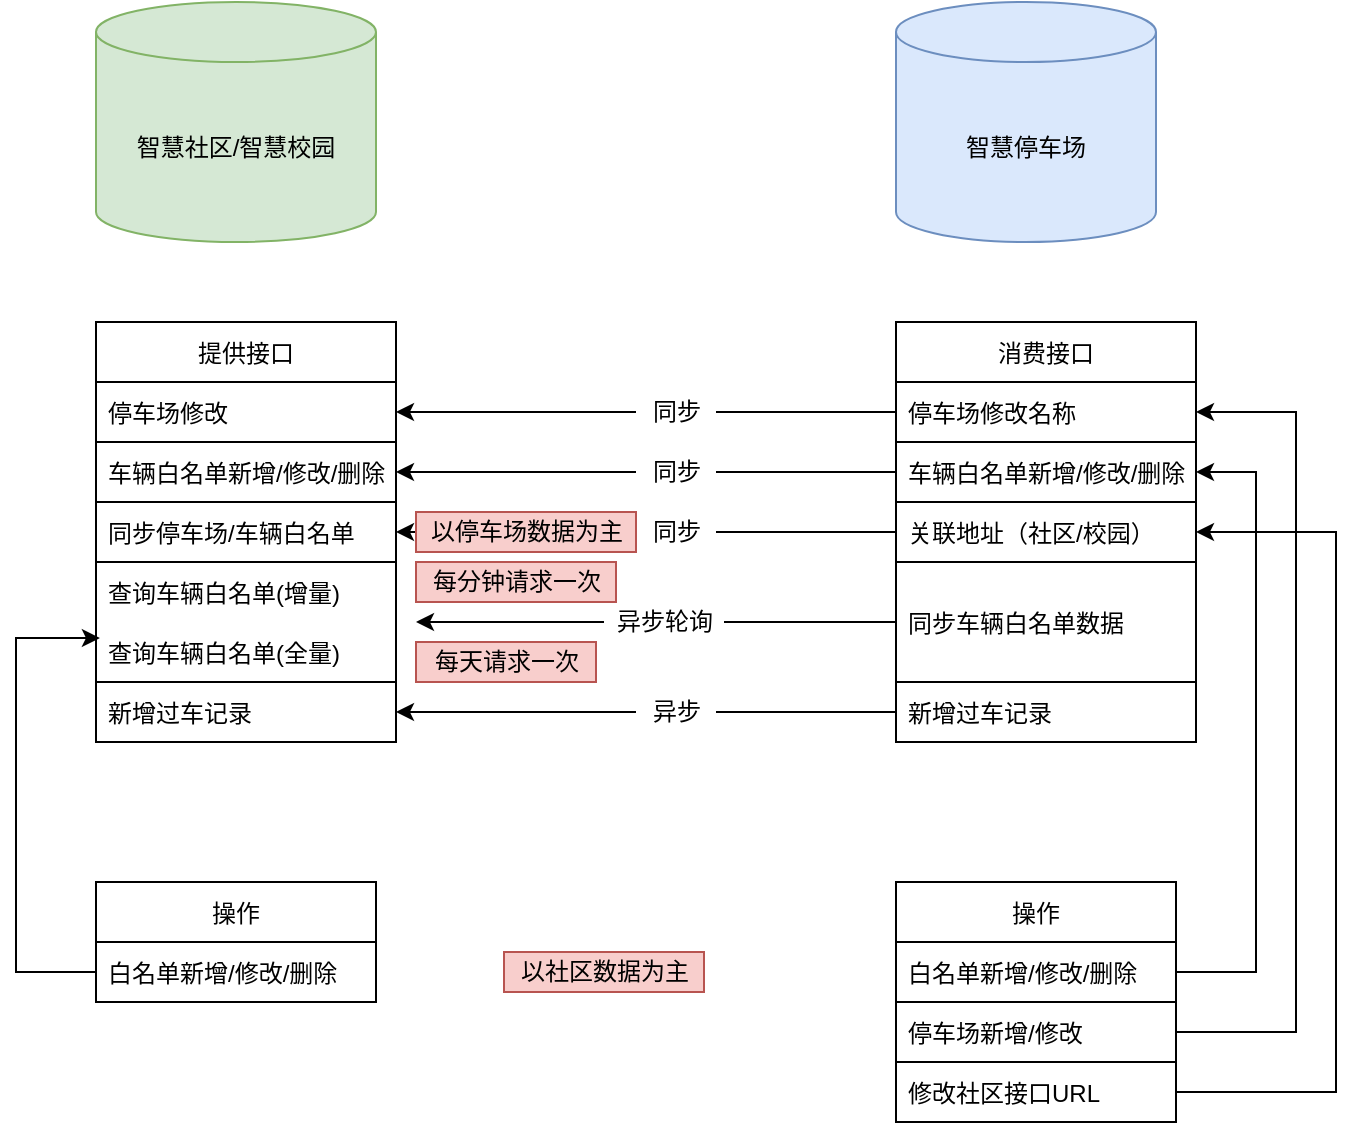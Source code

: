 <mxfile version="16.2.4" type="github">
  <diagram id="dkBk7fBYtChry3igKEyx" name="Page-1">
    <mxGraphModel dx="1422" dy="800" grid="1" gridSize="10" guides="1" tooltips="1" connect="1" arrows="1" fold="1" page="1" pageScale="1" pageWidth="827" pageHeight="1169" math="0" shadow="0">
      <root>
        <mxCell id="0" />
        <mxCell id="1" parent="0" />
        <mxCell id="d-ATXAiqCZRwMQbicWxe-3" value="智慧社区/智慧校园" style="shape=cylinder3;whiteSpace=wrap;html=1;boundedLbl=1;backgroundOutline=1;size=15;fillColor=#d5e8d4;strokeColor=#82b366;" parent="1" vertex="1">
          <mxGeometry x="160" y="200" width="140" height="120" as="geometry" />
        </mxCell>
        <mxCell id="d-ATXAiqCZRwMQbicWxe-4" value="智慧停车场" style="shape=cylinder3;whiteSpace=wrap;html=1;boundedLbl=1;backgroundOutline=1;size=15;fillColor=#dae8fc;strokeColor=#6c8ebf;" parent="1" vertex="1">
          <mxGeometry x="560" y="200" width="130" height="120" as="geometry" />
        </mxCell>
        <mxCell id="d-ATXAiqCZRwMQbicWxe-7" value="提供接口" style="swimlane;fontStyle=0;childLayout=stackLayout;horizontal=1;startSize=30;horizontalStack=0;resizeParent=1;resizeParentMax=0;resizeLast=0;collapsible=1;marginBottom=0;" parent="1" vertex="1">
          <mxGeometry x="160" y="360" width="150" height="210" as="geometry">
            <mxRectangle x="160" y="360" width="80" height="30" as="alternateBounds" />
          </mxGeometry>
        </mxCell>
        <mxCell id="d-ATXAiqCZRwMQbicWxe-8" value="停车场修改" style="text;strokeColor=default;fillColor=none;align=left;verticalAlign=middle;spacingLeft=4;spacingRight=4;overflow=hidden;points=[[0,0.5],[1,0.5]];portConstraint=eastwest;rotatable=0;" parent="d-ATXAiqCZRwMQbicWxe-7" vertex="1">
          <mxGeometry y="30" width="150" height="30" as="geometry" />
        </mxCell>
        <mxCell id="d-ATXAiqCZRwMQbicWxe-9" value="车辆白名单新增/修改/删除" style="text;strokeColor=default;fillColor=none;align=left;verticalAlign=middle;spacingLeft=4;spacingRight=4;overflow=hidden;points=[[0,0.5],[1,0.5]];portConstraint=eastwest;rotatable=0;" parent="d-ATXAiqCZRwMQbicWxe-7" vertex="1">
          <mxGeometry y="60" width="150" height="30" as="geometry" />
        </mxCell>
        <mxCell id="d-ATXAiqCZRwMQbicWxe-10" value="同步停车场/车辆白名单" style="text;strokeColor=none;fillColor=none;align=left;verticalAlign=middle;spacingLeft=4;spacingRight=4;overflow=hidden;points=[[0,0.5],[1,0.5]];portConstraint=eastwest;rotatable=0;" parent="d-ATXAiqCZRwMQbicWxe-7" vertex="1">
          <mxGeometry y="90" width="150" height="30" as="geometry" />
        </mxCell>
        <mxCell id="d-ATXAiqCZRwMQbicWxe-41" value="" style="group;strokeColor=default;" parent="d-ATXAiqCZRwMQbicWxe-7" vertex="1" connectable="0">
          <mxGeometry y="120" width="150" height="60" as="geometry" />
        </mxCell>
        <mxCell id="d-ATXAiqCZRwMQbicWxe-36" value="查询车辆白名单(增量)" style="text;strokeColor=none;fillColor=none;align=left;verticalAlign=middle;spacingLeft=4;spacingRight=4;overflow=hidden;points=[[0,0.5],[1,0.5]];portConstraint=eastwest;rotatable=0;" parent="d-ATXAiqCZRwMQbicWxe-41" vertex="1">
          <mxGeometry width="150" height="30" as="geometry" />
        </mxCell>
        <mxCell id="d-ATXAiqCZRwMQbicWxe-37" value="查询车辆白名单(全量)" style="text;strokeColor=none;fillColor=none;align=left;verticalAlign=middle;spacingLeft=4;spacingRight=4;overflow=hidden;points=[[0,0.5],[1,0.5]];portConstraint=eastwest;rotatable=0;" parent="d-ATXAiqCZRwMQbicWxe-41" vertex="1">
          <mxGeometry y="30" width="150" height="30" as="geometry" />
        </mxCell>
        <mxCell id="d-ATXAiqCZRwMQbicWxe-58" value="新增过车记录" style="text;strokeColor=none;fillColor=none;align=left;verticalAlign=middle;spacingLeft=4;spacingRight=4;overflow=hidden;points=[[0,0.5],[1,0.5]];portConstraint=eastwest;rotatable=0;" parent="d-ATXAiqCZRwMQbicWxe-7" vertex="1">
          <mxGeometry y="180" width="150" height="30" as="geometry" />
        </mxCell>
        <mxCell id="d-ATXAiqCZRwMQbicWxe-11" value="消费接口" style="swimlane;fontStyle=0;childLayout=stackLayout;horizontal=1;startSize=30;horizontalStack=0;resizeParent=1;resizeParentMax=0;resizeLast=0;collapsible=1;marginBottom=0;" parent="1" vertex="1">
          <mxGeometry x="560" y="360" width="150" height="210" as="geometry">
            <mxRectangle x="560" y="360" width="80" height="30" as="alternateBounds" />
          </mxGeometry>
        </mxCell>
        <mxCell id="d-ATXAiqCZRwMQbicWxe-12" value="停车场修改名称" style="text;strokeColor=default;fillColor=none;align=left;verticalAlign=middle;spacingLeft=4;spacingRight=4;overflow=hidden;points=[[0,0.5],[1,0.5]];portConstraint=eastwest;rotatable=0;" parent="d-ATXAiqCZRwMQbicWxe-11" vertex="1">
          <mxGeometry y="30" width="150" height="30" as="geometry" />
        </mxCell>
        <mxCell id="d-ATXAiqCZRwMQbicWxe-13" value="车辆白名单新增/修改/删除" style="text;strokeColor=default;fillColor=none;align=left;verticalAlign=middle;spacingLeft=4;spacingRight=4;overflow=hidden;points=[[0,0.5],[1,0.5]];portConstraint=eastwest;rotatable=0;" parent="d-ATXAiqCZRwMQbicWxe-11" vertex="1">
          <mxGeometry y="60" width="150" height="30" as="geometry" />
        </mxCell>
        <mxCell id="d-ATXAiqCZRwMQbicWxe-14" value="关联地址（社区/校园）" style="text;strokeColor=default;fillColor=none;align=left;verticalAlign=middle;spacingLeft=4;spacingRight=4;overflow=hidden;points=[[0,0.5],[1,0.5]];portConstraint=eastwest;rotatable=0;labelBackgroundColor=none;" parent="d-ATXAiqCZRwMQbicWxe-11" vertex="1">
          <mxGeometry y="90" width="150" height="30" as="geometry" />
        </mxCell>
        <mxCell id="d-ATXAiqCZRwMQbicWxe-38" value="同步车辆白名单数据" style="text;strokeColor=default;fillColor=none;align=left;verticalAlign=middle;spacingLeft=4;spacingRight=4;overflow=hidden;points=[[0,0.5],[1,0.5]];portConstraint=eastwest;rotatable=0;" parent="d-ATXAiqCZRwMQbicWxe-11" vertex="1">
          <mxGeometry y="120" width="150" height="60" as="geometry" />
        </mxCell>
        <mxCell id="d-ATXAiqCZRwMQbicWxe-59" value="新增过车记录" style="text;strokeColor=default;fillColor=none;align=left;verticalAlign=middle;spacingLeft=4;spacingRight=4;overflow=hidden;points=[[0,0.5],[1,0.5]];portConstraint=eastwest;rotatable=0;labelBackgroundColor=none;" parent="d-ATXAiqCZRwMQbicWxe-11" vertex="1">
          <mxGeometry y="180" width="150" height="30" as="geometry" />
        </mxCell>
        <mxCell id="d-ATXAiqCZRwMQbicWxe-16" style="edgeStyle=orthogonalEdgeStyle;rounded=0;orthogonalLoop=1;jettySize=auto;html=1;exitX=0;exitY=0.5;exitDx=0;exitDy=0;startArrow=none;" parent="1" source="d-ATXAiqCZRwMQbicWxe-20" target="d-ATXAiqCZRwMQbicWxe-8" edge="1">
          <mxGeometry relative="1" as="geometry" />
        </mxCell>
        <mxCell id="d-ATXAiqCZRwMQbicWxe-17" style="edgeStyle=orthogonalEdgeStyle;rounded=0;orthogonalLoop=1;jettySize=auto;html=1;exitX=0;exitY=0.5;exitDx=0;exitDy=0;startArrow=none;" parent="1" source="d-ATXAiqCZRwMQbicWxe-21" target="d-ATXAiqCZRwMQbicWxe-9" edge="1">
          <mxGeometry relative="1" as="geometry" />
        </mxCell>
        <mxCell id="d-ATXAiqCZRwMQbicWxe-19" style="edgeStyle=orthogonalEdgeStyle;rounded=0;orthogonalLoop=1;jettySize=auto;html=1;exitX=0;exitY=0.5;exitDx=0;exitDy=0;entryX=1;entryY=0.5;entryDx=0;entryDy=0;startArrow=none;" parent="1" source="d-ATXAiqCZRwMQbicWxe-64" target="d-ATXAiqCZRwMQbicWxe-10" edge="1">
          <mxGeometry relative="1" as="geometry" />
        </mxCell>
        <mxCell id="d-ATXAiqCZRwMQbicWxe-21" value="同步" style="text;html=1;align=center;verticalAlign=middle;resizable=0;points=[];autosize=1;strokeColor=none;fillColor=none;" parent="1" vertex="1">
          <mxGeometry x="430" y="425" width="40" height="20" as="geometry" />
        </mxCell>
        <mxCell id="d-ATXAiqCZRwMQbicWxe-22" value="" style="edgeStyle=orthogonalEdgeStyle;rounded=0;orthogonalLoop=1;jettySize=auto;html=1;exitX=0;exitY=0.5;exitDx=0;exitDy=0;endArrow=none;" parent="1" source="d-ATXAiqCZRwMQbicWxe-13" target="d-ATXAiqCZRwMQbicWxe-21" edge="1">
          <mxGeometry relative="1" as="geometry">
            <mxPoint x="560" y="435" as="sourcePoint" />
            <mxPoint x="330" y="435" as="targetPoint" />
          </mxGeometry>
        </mxCell>
        <mxCell id="d-ATXAiqCZRwMQbicWxe-20" value="同步" style="text;html=1;align=center;verticalAlign=middle;resizable=0;points=[];autosize=1;strokeColor=none;fillColor=none;" parent="1" vertex="1">
          <mxGeometry x="430" y="395" width="40" height="20" as="geometry" />
        </mxCell>
        <mxCell id="d-ATXAiqCZRwMQbicWxe-23" value="" style="edgeStyle=orthogonalEdgeStyle;rounded=0;orthogonalLoop=1;jettySize=auto;html=1;exitX=0;exitY=0.5;exitDx=0;exitDy=0;endArrow=none;" parent="1" source="d-ATXAiqCZRwMQbicWxe-12" target="d-ATXAiqCZRwMQbicWxe-20" edge="1">
          <mxGeometry relative="1" as="geometry">
            <mxPoint x="560" y="405" as="sourcePoint" />
            <mxPoint x="330" y="405" as="targetPoint" />
          </mxGeometry>
        </mxCell>
        <mxCell id="d-ATXAiqCZRwMQbicWxe-24" value="同步" style="text;html=1;align=center;verticalAlign=middle;resizable=0;points=[];autosize=1;strokeColor=none;fillColor=none;" parent="1" vertex="1">
          <mxGeometry x="430" y="455" width="40" height="20" as="geometry" />
        </mxCell>
        <mxCell id="d-ATXAiqCZRwMQbicWxe-25" value="" style="edgeStyle=orthogonalEdgeStyle;rounded=0;orthogonalLoop=1;jettySize=auto;html=1;exitX=0;exitY=0.5;exitDx=0;exitDy=0;entryX=1;entryY=0.5;entryDx=0;entryDy=0;endArrow=none;" parent="1" source="d-ATXAiqCZRwMQbicWxe-14" target="d-ATXAiqCZRwMQbicWxe-24" edge="1">
          <mxGeometry relative="1" as="geometry">
            <mxPoint x="560" y="465" as="sourcePoint" />
            <mxPoint x="330" y="465" as="targetPoint" />
          </mxGeometry>
        </mxCell>
        <mxCell id="d-ATXAiqCZRwMQbicWxe-45" style="edgeStyle=orthogonalEdgeStyle;rounded=0;orthogonalLoop=1;jettySize=auto;html=1;exitX=0;exitY=0.5;exitDx=0;exitDy=0;startArrow=none;" parent="1" source="d-ATXAiqCZRwMQbicWxe-44" edge="1">
          <mxGeometry relative="1" as="geometry">
            <mxPoint x="320" y="510" as="targetPoint" />
          </mxGeometry>
        </mxCell>
        <mxCell id="d-ATXAiqCZRwMQbicWxe-44" value="异步轮询" style="text;html=1;align=center;verticalAlign=middle;resizable=0;points=[];autosize=1;strokeColor=none;fillColor=none;" parent="1" vertex="1">
          <mxGeometry x="414" y="500" width="60" height="20" as="geometry" />
        </mxCell>
        <mxCell id="d-ATXAiqCZRwMQbicWxe-46" value="" style="edgeStyle=orthogonalEdgeStyle;rounded=0;orthogonalLoop=1;jettySize=auto;html=1;exitX=0;exitY=0.5;exitDx=0;exitDy=0;endArrow=none;" parent="1" source="d-ATXAiqCZRwMQbicWxe-38" target="d-ATXAiqCZRwMQbicWxe-44" edge="1">
          <mxGeometry relative="1" as="geometry">
            <mxPoint x="320" y="510" as="targetPoint" />
            <mxPoint x="560" y="510" as="sourcePoint" />
          </mxGeometry>
        </mxCell>
        <mxCell id="d-ATXAiqCZRwMQbicWxe-48" value="每分钟请求一次" style="text;html=1;align=center;verticalAlign=middle;resizable=0;points=[];autosize=1;strokeColor=#b85450;fillColor=#f8cecc;" parent="1" vertex="1">
          <mxGeometry x="320" y="480" width="100" height="20" as="geometry" />
        </mxCell>
        <mxCell id="d-ATXAiqCZRwMQbicWxe-49" value="每天请求一次" style="text;html=1;align=center;verticalAlign=middle;resizable=0;points=[];autosize=1;strokeColor=#b85450;fillColor=#f8cecc;" parent="1" vertex="1">
          <mxGeometry x="320" y="520" width="90" height="20" as="geometry" />
        </mxCell>
        <mxCell id="d-ATXAiqCZRwMQbicWxe-60" style="edgeStyle=orthogonalEdgeStyle;rounded=0;orthogonalLoop=1;jettySize=auto;html=1;exitX=0;exitY=0.5;exitDx=0;exitDy=0;fontColor=#FF0000;startArrow=none;" parent="1" source="d-ATXAiqCZRwMQbicWxe-61" target="d-ATXAiqCZRwMQbicWxe-58" edge="1">
          <mxGeometry relative="1" as="geometry" />
        </mxCell>
        <mxCell id="d-ATXAiqCZRwMQbicWxe-61" value="异步" style="text;html=1;align=center;verticalAlign=middle;resizable=0;points=[];autosize=1;strokeColor=none;fillColor=none;" parent="1" vertex="1">
          <mxGeometry x="430" y="545" width="40" height="20" as="geometry" />
        </mxCell>
        <mxCell id="d-ATXAiqCZRwMQbicWxe-62" value="" style="edgeStyle=orthogonalEdgeStyle;rounded=0;orthogonalLoop=1;jettySize=auto;html=1;exitX=0;exitY=0.5;exitDx=0;exitDy=0;fontColor=#FF0000;endArrow=none;" parent="1" source="d-ATXAiqCZRwMQbicWxe-59" target="d-ATXAiqCZRwMQbicWxe-61" edge="1">
          <mxGeometry relative="1" as="geometry">
            <mxPoint x="560" y="555" as="sourcePoint" />
            <mxPoint x="310" y="555" as="targetPoint" />
          </mxGeometry>
        </mxCell>
        <mxCell id="d-ATXAiqCZRwMQbicWxe-64" value="以停车场数据为主" style="text;html=1;align=center;verticalAlign=middle;resizable=0;points=[];autosize=1;strokeColor=#b85450;fillColor=#f8cecc;" parent="1" vertex="1">
          <mxGeometry x="320" y="455" width="110" height="20" as="geometry" />
        </mxCell>
        <mxCell id="d-ATXAiqCZRwMQbicWxe-65" value="" style="edgeStyle=orthogonalEdgeStyle;rounded=0;orthogonalLoop=1;jettySize=auto;html=1;exitX=0;exitY=0.5;exitDx=0;exitDy=0;entryX=1;entryY=0.5;entryDx=0;entryDy=0;startArrow=none;endArrow=none;" parent="1" source="d-ATXAiqCZRwMQbicWxe-24" target="d-ATXAiqCZRwMQbicWxe-64" edge="1">
          <mxGeometry relative="1" as="geometry">
            <mxPoint x="430" y="465" as="sourcePoint" />
            <mxPoint x="310" y="465" as="targetPoint" />
          </mxGeometry>
        </mxCell>
        <mxCell id="d-ATXAiqCZRwMQbicWxe-67" value="以社区数据为主" style="text;html=1;align=center;verticalAlign=middle;resizable=0;points=[];autosize=1;strokeColor=#b85450;fillColor=#f8cecc;" parent="1" vertex="1">
          <mxGeometry x="364" y="675" width="100" height="20" as="geometry" />
        </mxCell>
        <mxCell id="d-ATXAiqCZRwMQbicWxe-70" value="操作" style="swimlane;fontStyle=0;childLayout=stackLayout;horizontal=1;startSize=30;horizontalStack=0;resizeParent=1;resizeParentMax=0;resizeLast=0;collapsible=1;marginBottom=0;labelBackgroundColor=none;fontColor=#000000;strokeColor=default;" parent="1" vertex="1">
          <mxGeometry x="160" y="640" width="140" height="60" as="geometry" />
        </mxCell>
        <mxCell id="d-ATXAiqCZRwMQbicWxe-71" value="白名单新增/修改/删除" style="text;strokeColor=none;fillColor=none;align=left;verticalAlign=middle;spacingLeft=4;spacingRight=4;overflow=hidden;points=[[0,0.5],[1,0.5]];portConstraint=eastwest;rotatable=0;labelBackgroundColor=none;fontColor=#000000;" parent="d-ATXAiqCZRwMQbicWxe-70" vertex="1">
          <mxGeometry y="30" width="140" height="30" as="geometry" />
        </mxCell>
        <mxCell id="d-ATXAiqCZRwMQbicWxe-74" value="操作" style="swimlane;fontStyle=0;childLayout=stackLayout;horizontal=1;startSize=30;horizontalStack=0;resizeParent=1;resizeParentMax=0;resizeLast=0;collapsible=1;marginBottom=0;labelBackgroundColor=none;fontColor=#000000;strokeColor=default;" parent="1" vertex="1">
          <mxGeometry x="560" y="640" width="140" height="120" as="geometry" />
        </mxCell>
        <mxCell id="d-ATXAiqCZRwMQbicWxe-75" value="白名单新增/修改/删除" style="text;strokeColor=default;fillColor=none;align=left;verticalAlign=middle;spacingLeft=4;spacingRight=4;overflow=hidden;points=[[0,0.5],[1,0.5]];portConstraint=eastwest;rotatable=0;labelBackgroundColor=none;fontColor=#000000;" parent="d-ATXAiqCZRwMQbicWxe-74" vertex="1">
          <mxGeometry y="30" width="140" height="30" as="geometry" />
        </mxCell>
        <mxCell id="d-ATXAiqCZRwMQbicWxe-76" value="停车场新增/修改" style="text;strokeColor=default;fillColor=none;align=left;verticalAlign=middle;spacingLeft=4;spacingRight=4;overflow=hidden;points=[[0,0.5],[1,0.5]];portConstraint=eastwest;rotatable=0;labelBackgroundColor=none;fontColor=#000000;" parent="d-ATXAiqCZRwMQbicWxe-74" vertex="1">
          <mxGeometry y="60" width="140" height="30" as="geometry" />
        </mxCell>
        <mxCell id="BNzcDI2xxSdKJg1rB0T1-1" value="修改社区接口URL" style="text;strokeColor=none;fillColor=none;align=left;verticalAlign=middle;spacingLeft=4;spacingRight=4;overflow=hidden;points=[[0,0.5],[1,0.5]];portConstraint=eastwest;rotatable=0;labelBackgroundColor=none;fontColor=#000000;" parent="d-ATXAiqCZRwMQbicWxe-74" vertex="1">
          <mxGeometry y="90" width="140" height="30" as="geometry" />
        </mxCell>
        <mxCell id="d-ATXAiqCZRwMQbicWxe-79" style="edgeStyle=orthogonalEdgeStyle;rounded=0;orthogonalLoop=1;jettySize=auto;html=1;exitX=0;exitY=0.5;exitDx=0;exitDy=0;entryX=0.013;entryY=0.267;entryDx=0;entryDy=0;entryPerimeter=0;fontColor=#000000;" parent="1" source="d-ATXAiqCZRwMQbicWxe-71" target="d-ATXAiqCZRwMQbicWxe-37" edge="1">
          <mxGeometry relative="1" as="geometry">
            <Array as="points">
              <mxPoint x="120" y="685" />
              <mxPoint x="120" y="518" />
            </Array>
          </mxGeometry>
        </mxCell>
        <mxCell id="d-ATXAiqCZRwMQbicWxe-80" style="edgeStyle=orthogonalEdgeStyle;rounded=0;orthogonalLoop=1;jettySize=auto;html=1;exitX=1;exitY=0.5;exitDx=0;exitDy=0;entryX=1;entryY=0.5;entryDx=0;entryDy=0;fontColor=#000000;" parent="1" source="d-ATXAiqCZRwMQbicWxe-75" target="d-ATXAiqCZRwMQbicWxe-13" edge="1">
          <mxGeometry relative="1" as="geometry">
            <Array as="points">
              <mxPoint x="740" y="685" />
              <mxPoint x="740" y="435" />
            </Array>
          </mxGeometry>
        </mxCell>
        <mxCell id="d-ATXAiqCZRwMQbicWxe-81" style="edgeStyle=orthogonalEdgeStyle;rounded=0;orthogonalLoop=1;jettySize=auto;html=1;exitX=1;exitY=0.5;exitDx=0;exitDy=0;entryX=1;entryY=0.5;entryDx=0;entryDy=0;fontColor=#000000;" parent="1" source="d-ATXAiqCZRwMQbicWxe-76" target="d-ATXAiqCZRwMQbicWxe-12" edge="1">
          <mxGeometry relative="1" as="geometry">
            <Array as="points">
              <mxPoint x="760" y="715" />
              <mxPoint x="760" y="405" />
            </Array>
          </mxGeometry>
        </mxCell>
        <mxCell id="BNzcDI2xxSdKJg1rB0T1-2" style="edgeStyle=orthogonalEdgeStyle;rounded=0;orthogonalLoop=1;jettySize=auto;html=1;exitX=1;exitY=0.5;exitDx=0;exitDy=0;entryX=1;entryY=0.5;entryDx=0;entryDy=0;" parent="1" source="BNzcDI2xxSdKJg1rB0T1-1" target="d-ATXAiqCZRwMQbicWxe-14" edge="1">
          <mxGeometry relative="1" as="geometry">
            <Array as="points">
              <mxPoint x="780" y="745" />
              <mxPoint x="780" y="465" />
            </Array>
          </mxGeometry>
        </mxCell>
      </root>
    </mxGraphModel>
  </diagram>
</mxfile>
